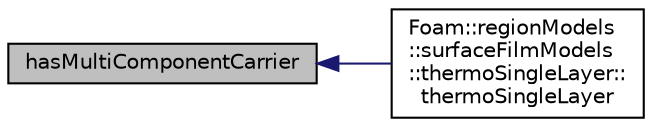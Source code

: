 digraph "hasMultiComponentCarrier"
{
  bgcolor="transparent";
  edge [fontname="Helvetica",fontsize="10",labelfontname="Helvetica",labelfontsize="10"];
  node [fontname="Helvetica",fontsize="10",shape=record];
  rankdir="LR";
  Node1 [label="hasMultiComponentCarrier",height=0.2,width=0.4,color="black", fillcolor="grey75", style="filled", fontcolor="black"];
  Node1 -> Node2 [dir="back",color="midnightblue",fontsize="10",style="solid",fontname="Helvetica"];
  Node2 [label="Foam::regionModels\l::surfaceFilmModels\l::thermoSingleLayer::\lthermoSingleLayer",height=0.2,width=0.4,color="black",URL="$a02674.html#a599169c7bc33623aea76634f78847295",tooltip="Construct from components. "];
}
